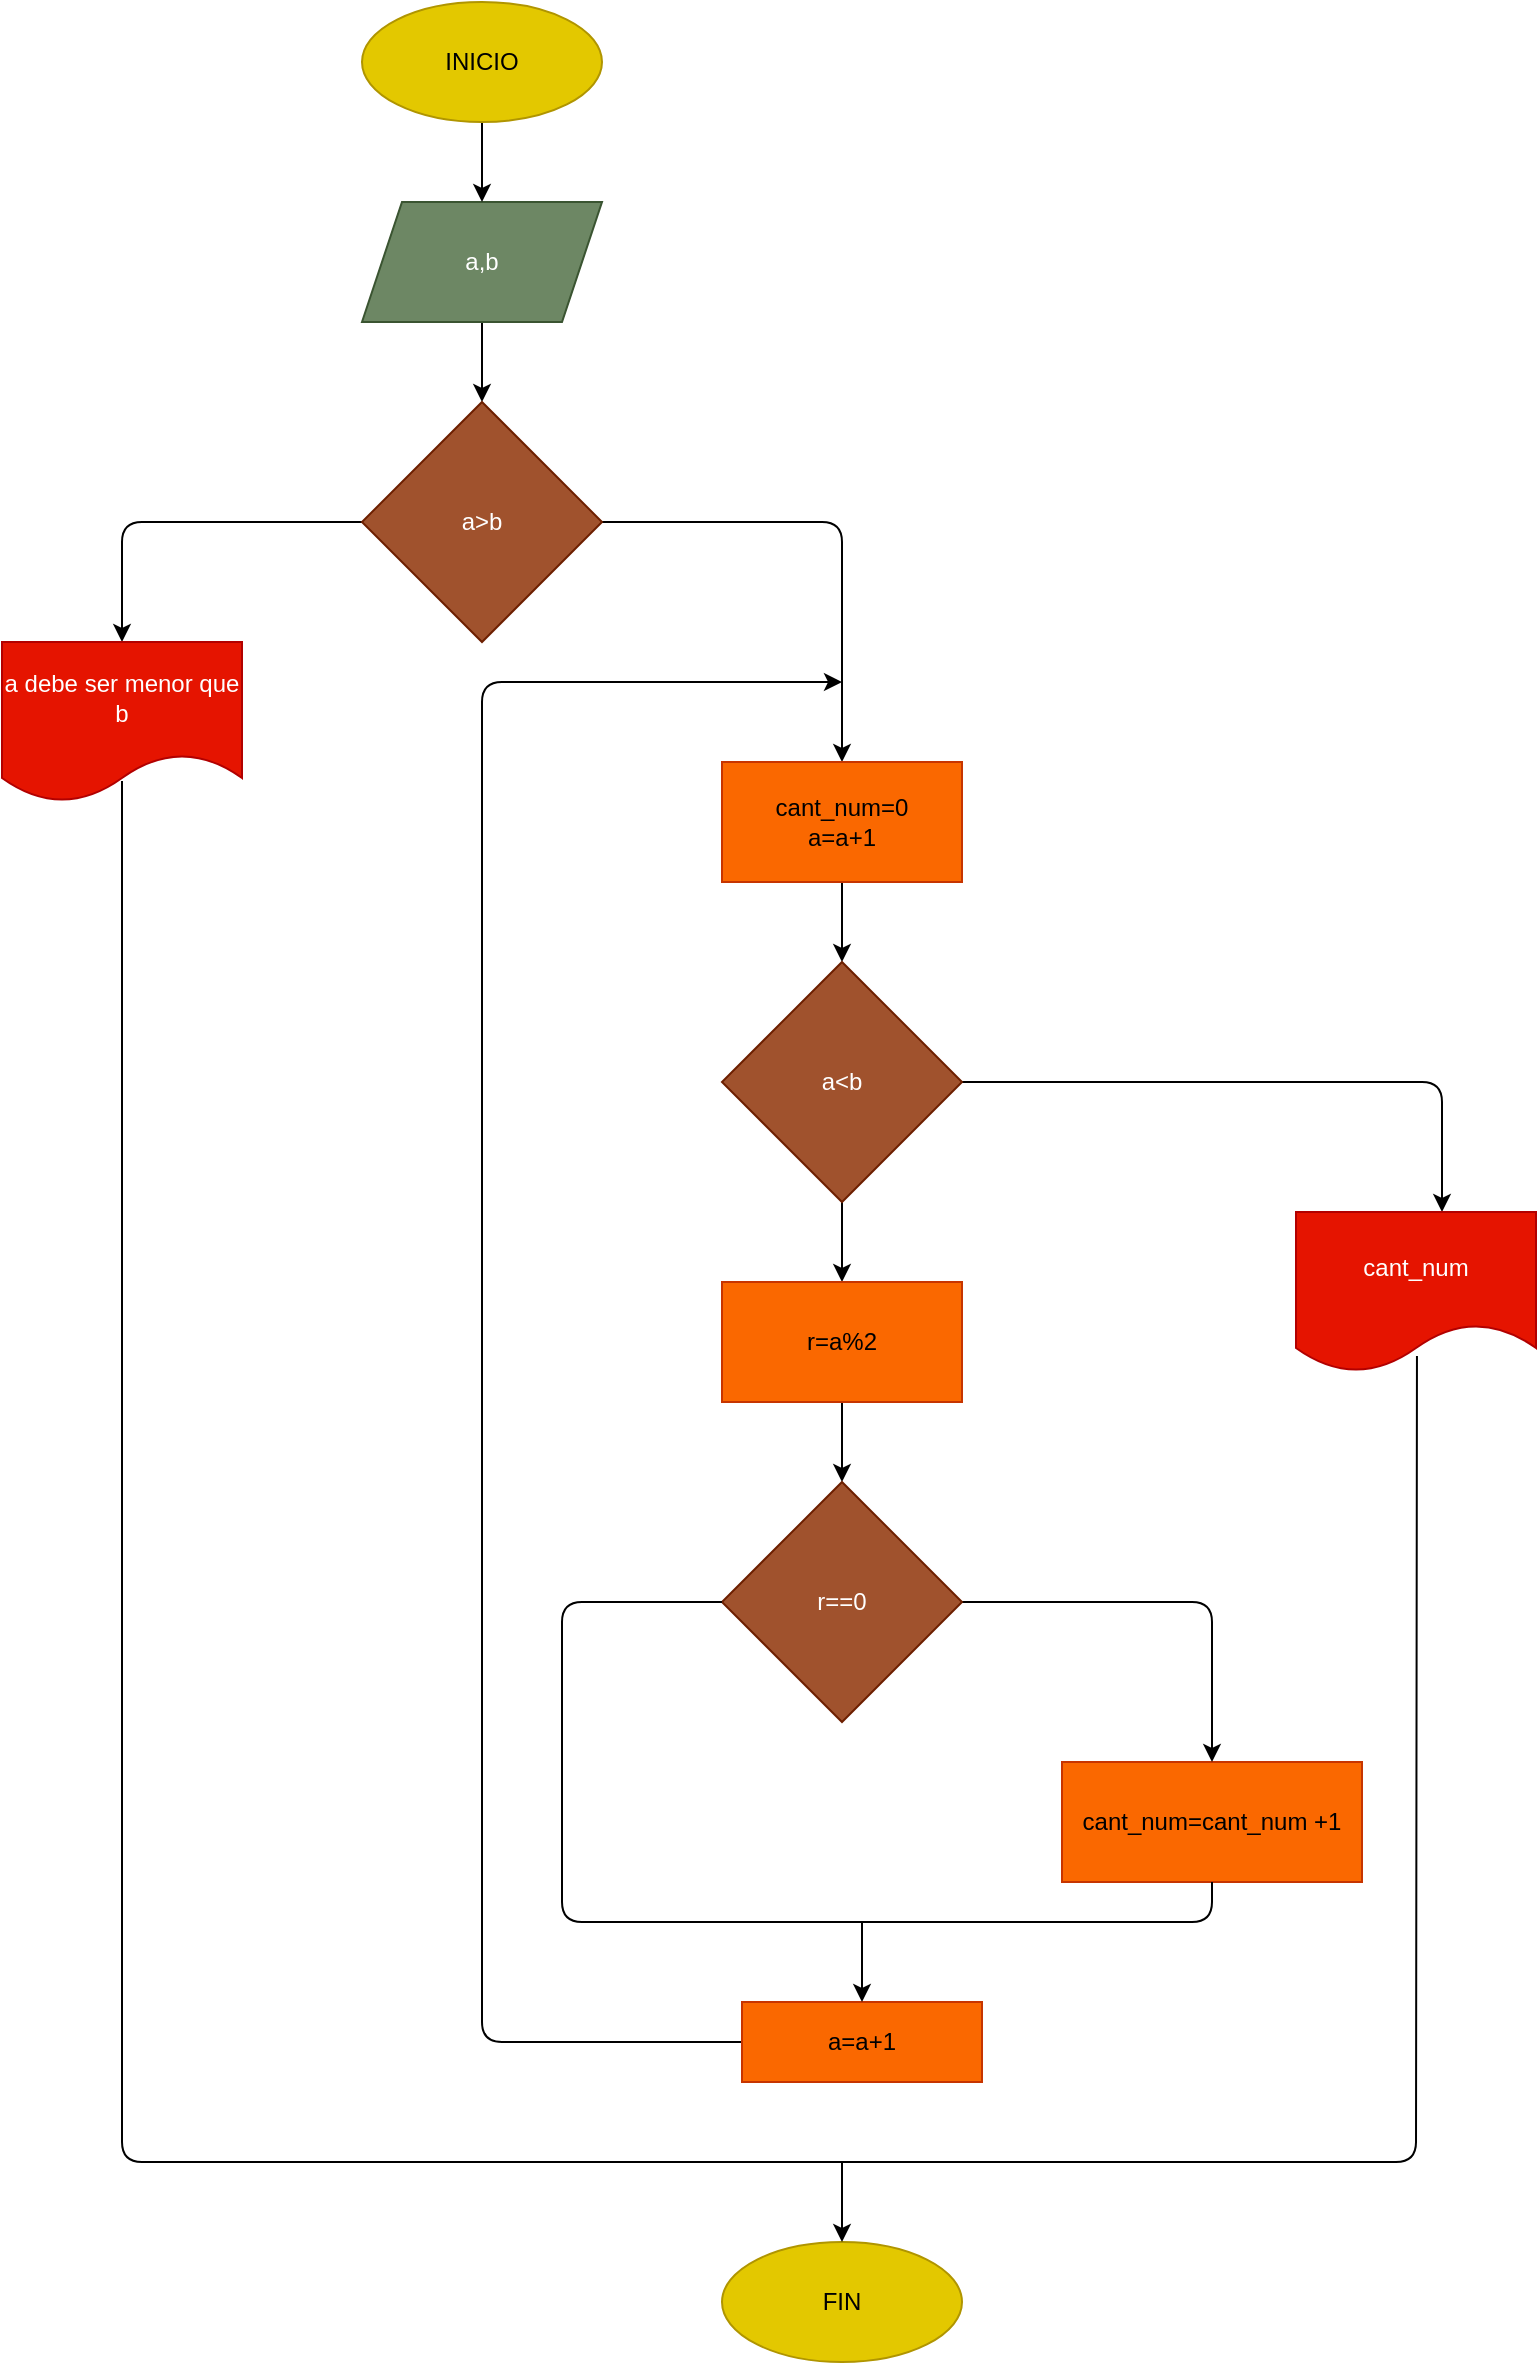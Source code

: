 <mxfile>
    <diagram id="wMZ-w1ZhbQXsQmlByV5j" name="Página-1">
        <mxGraphModel dx="897" dy="584" grid="1" gridSize="10" guides="1" tooltips="1" connect="1" arrows="1" fold="1" page="1" pageScale="1" pageWidth="827" pageHeight="1169" math="0" shadow="0">
            <root>
                <mxCell id="0"/>
                <mxCell id="1" parent="0"/>
                <mxCell id="2" style="edgeStyle=none;html=1;exitX=0.5;exitY=1;exitDx=0;exitDy=0;entryX=0.5;entryY=0;entryDx=0;entryDy=0;" edge="1" parent="1" target="5">
                    <mxGeometry relative="1" as="geometry">
                        <mxPoint x="280" y="200" as="sourcePoint"/>
                    </mxGeometry>
                </mxCell>
                <mxCell id="3" style="edgeStyle=none;html=1;exitX=0;exitY=0.5;exitDx=0;exitDy=0;entryX=0.5;entryY=0;entryDx=0;entryDy=0;" edge="1" parent="1" source="5" target="6">
                    <mxGeometry relative="1" as="geometry">
                        <Array as="points">
                            <mxPoint x="100" y="300"/>
                        </Array>
                    </mxGeometry>
                </mxCell>
                <mxCell id="4" style="edgeStyle=none;html=1;exitX=1;exitY=0.5;exitDx=0;exitDy=0;entryX=0.5;entryY=0;entryDx=0;entryDy=0;" edge="1" parent="1" source="5" target="8">
                    <mxGeometry relative="1" as="geometry">
                        <Array as="points">
                            <mxPoint x="460" y="300"/>
                        </Array>
                    </mxGeometry>
                </mxCell>
                <mxCell id="5" value="a&amp;gt;b" style="rhombus;whiteSpace=wrap;html=1;fillColor=#a0522d;fontColor=#ffffff;strokeColor=#6D1F00;" vertex="1" parent="1">
                    <mxGeometry x="220" y="240" width="120" height="120" as="geometry"/>
                </mxCell>
                <mxCell id="6" value="a debe ser menor que b" style="shape=document;whiteSpace=wrap;html=1;boundedLbl=1;fillColor=#e51400;fontColor=#ffffff;strokeColor=#B20000;" vertex="1" parent="1">
                    <mxGeometry x="40" y="360" width="120" height="80" as="geometry"/>
                </mxCell>
                <mxCell id="7" style="edgeStyle=none;html=1;exitX=0.5;exitY=1;exitDx=0;exitDy=0;" edge="1" parent="1" source="8" target="9">
                    <mxGeometry relative="1" as="geometry"/>
                </mxCell>
                <mxCell id="8" value="cant_num=0&lt;br&gt;a=a+1" style="whiteSpace=wrap;html=1;fillColor=#fa6800;fontColor=#000000;strokeColor=#C73500;" vertex="1" parent="1">
                    <mxGeometry x="400" y="420" width="120" height="60" as="geometry"/>
                </mxCell>
                <mxCell id="14" style="edgeStyle=none;html=1;exitX=1;exitY=0.5;exitDx=0;exitDy=0;entryX=0.5;entryY=0;entryDx=0;entryDy=0;" edge="1" parent="1" source="9">
                    <mxGeometry relative="1" as="geometry">
                        <mxPoint x="540" y="585.0" as="sourcePoint"/>
                        <mxPoint x="760" y="645" as="targetPoint"/>
                        <Array as="points">
                            <mxPoint x="760" y="580"/>
                        </Array>
                    </mxGeometry>
                </mxCell>
                <mxCell id="16" style="edgeStyle=none;html=1;exitX=0.5;exitY=1;exitDx=0;exitDy=0;entryX=0.5;entryY=0;entryDx=0;entryDy=0;" edge="1" parent="1" source="9" target="15">
                    <mxGeometry relative="1" as="geometry"/>
                </mxCell>
                <mxCell id="9" value="a&amp;lt;b" style="rhombus;whiteSpace=wrap;html=1;fillColor=#a0522d;strokeColor=#6D1F00;fontColor=#ffffff;" vertex="1" parent="1">
                    <mxGeometry x="400" y="520" width="120" height="120" as="geometry"/>
                </mxCell>
                <mxCell id="10" value="a,b" style="shape=parallelogram;perimeter=parallelogramPerimeter;whiteSpace=wrap;html=1;fixedSize=1;fillColor=#6d8764;fontColor=#ffffff;strokeColor=#3A5431;" vertex="1" parent="1">
                    <mxGeometry x="220" y="140" width="120" height="60" as="geometry"/>
                </mxCell>
                <mxCell id="12" style="edgeStyle=none;html=1;exitX=0.5;exitY=1;exitDx=0;exitDy=0;entryX=0.5;entryY=0;entryDx=0;entryDy=0;" edge="1" parent="1" source="11" target="10">
                    <mxGeometry relative="1" as="geometry"/>
                </mxCell>
                <mxCell id="11" value="INICIO" style="ellipse;whiteSpace=wrap;html=1;fillColor=#e3c800;fontColor=#000000;strokeColor=#B09500;" vertex="1" parent="1">
                    <mxGeometry x="220" y="40" width="120" height="60" as="geometry"/>
                </mxCell>
                <mxCell id="13" value="cant_num" style="shape=document;whiteSpace=wrap;html=1;boundedLbl=1;fillColor=#e51400;fontColor=#ffffff;strokeColor=#B20000;" vertex="1" parent="1">
                    <mxGeometry x="687" y="645" width="120" height="80" as="geometry"/>
                </mxCell>
                <mxCell id="21" style="edgeStyle=none;html=1;exitX=0.5;exitY=1;exitDx=0;exitDy=0;entryX=0.5;entryY=0;entryDx=0;entryDy=0;" edge="1" parent="1" source="15" target="20">
                    <mxGeometry relative="1" as="geometry"/>
                </mxCell>
                <mxCell id="15" value="r=a%2" style="whiteSpace=wrap;html=1;fillColor=#fa6800;fontColor=#000000;strokeColor=#C73500;" vertex="1" parent="1">
                    <mxGeometry x="400" y="680" width="120" height="60" as="geometry"/>
                </mxCell>
                <mxCell id="17" value="cant_num=cant_num +1" style="whiteSpace=wrap;html=1;fillColor=#fa6800;fontColor=#000000;strokeColor=#C73500;" vertex="1" parent="1">
                    <mxGeometry x="570" y="920" width="150" height="60" as="geometry"/>
                </mxCell>
                <mxCell id="22" style="edgeStyle=none;html=1;exitX=1;exitY=0.5;exitDx=0;exitDy=0;entryX=0.5;entryY=0;entryDx=0;entryDy=0;" edge="1" parent="1" source="20" target="17">
                    <mxGeometry relative="1" as="geometry">
                        <mxPoint x="690" y="850" as="targetPoint"/>
                        <Array as="points">
                            <mxPoint x="645" y="840"/>
                        </Array>
                    </mxGeometry>
                </mxCell>
                <mxCell id="20" value="r==0" style="rhombus;whiteSpace=wrap;html=1;fillColor=#a0522d;fontColor=#ffffff;strokeColor=#6D1F00;" vertex="1" parent="1">
                    <mxGeometry x="400" y="780" width="120" height="120" as="geometry"/>
                </mxCell>
                <mxCell id="27" style="edgeStyle=none;html=1;exitX=0.5;exitY=1;exitDx=0;exitDy=0;" edge="1" parent="1" source="23">
                    <mxGeometry relative="1" as="geometry">
                        <mxPoint x="460" y="380" as="targetPoint"/>
                        <Array as="points">
                            <mxPoint x="470" y="1060"/>
                            <mxPoint x="280" y="1060"/>
                            <mxPoint x="280" y="380"/>
                        </Array>
                    </mxGeometry>
                </mxCell>
                <mxCell id="23" value="a=a+1" style="whiteSpace=wrap;html=1;fillColor=#fa6800;fontColor=#000000;strokeColor=#C73500;" vertex="1" parent="1">
                    <mxGeometry x="410" y="1040" width="120" height="40" as="geometry"/>
                </mxCell>
                <mxCell id="25" value="" style="endArrow=none;html=1;exitX=0;exitY=0.5;exitDx=0;exitDy=0;entryX=0.5;entryY=1;entryDx=0;entryDy=0;" edge="1" parent="1" source="20" target="17">
                    <mxGeometry width="50" height="50" relative="1" as="geometry">
                        <mxPoint x="360" y="840" as="sourcePoint"/>
                        <mxPoint x="640" y="1000" as="targetPoint"/>
                        <Array as="points">
                            <mxPoint x="320" y="840"/>
                            <mxPoint x="320" y="1000"/>
                            <mxPoint x="645" y="1000"/>
                        </Array>
                    </mxGeometry>
                </mxCell>
                <mxCell id="26" value="" style="endArrow=classic;html=1;entryX=0.5;entryY=0;entryDx=0;entryDy=0;" edge="1" parent="1" target="23">
                    <mxGeometry width="50" height="50" relative="1" as="geometry">
                        <mxPoint x="470" y="1000" as="sourcePoint"/>
                        <mxPoint x="490" y="930" as="targetPoint"/>
                    </mxGeometry>
                </mxCell>
                <mxCell id="28" value="FIN" style="ellipse;whiteSpace=wrap;html=1;fillColor=#e3c800;fontColor=#000000;strokeColor=#B09500;" vertex="1" parent="1">
                    <mxGeometry x="400" y="1160" width="120" height="60" as="geometry"/>
                </mxCell>
                <mxCell id="30" value="" style="endArrow=none;html=1;entryX=0.5;entryY=0.869;entryDx=0;entryDy=0;entryPerimeter=0;exitX=0.504;exitY=0.9;exitDx=0;exitDy=0;exitPerimeter=0;" edge="1" parent="1" source="13" target="6">
                    <mxGeometry width="50" height="50" relative="1" as="geometry">
                        <mxPoint x="770" y="1120" as="sourcePoint"/>
                        <mxPoint x="150" y="510" as="targetPoint"/>
                        <Array as="points">
                            <mxPoint x="747" y="1120"/>
                            <mxPoint x="100" y="1120"/>
                        </Array>
                    </mxGeometry>
                </mxCell>
                <mxCell id="34" value="" style="endArrow=classic;html=1;entryX=0.5;entryY=0;entryDx=0;entryDy=0;" edge="1" parent="1" target="28">
                    <mxGeometry width="50" height="50" relative="1" as="geometry">
                        <mxPoint x="460" y="1120" as="sourcePoint"/>
                        <mxPoint x="510" y="1100" as="targetPoint"/>
                    </mxGeometry>
                </mxCell>
            </root>
        </mxGraphModel>
    </diagram>
</mxfile>